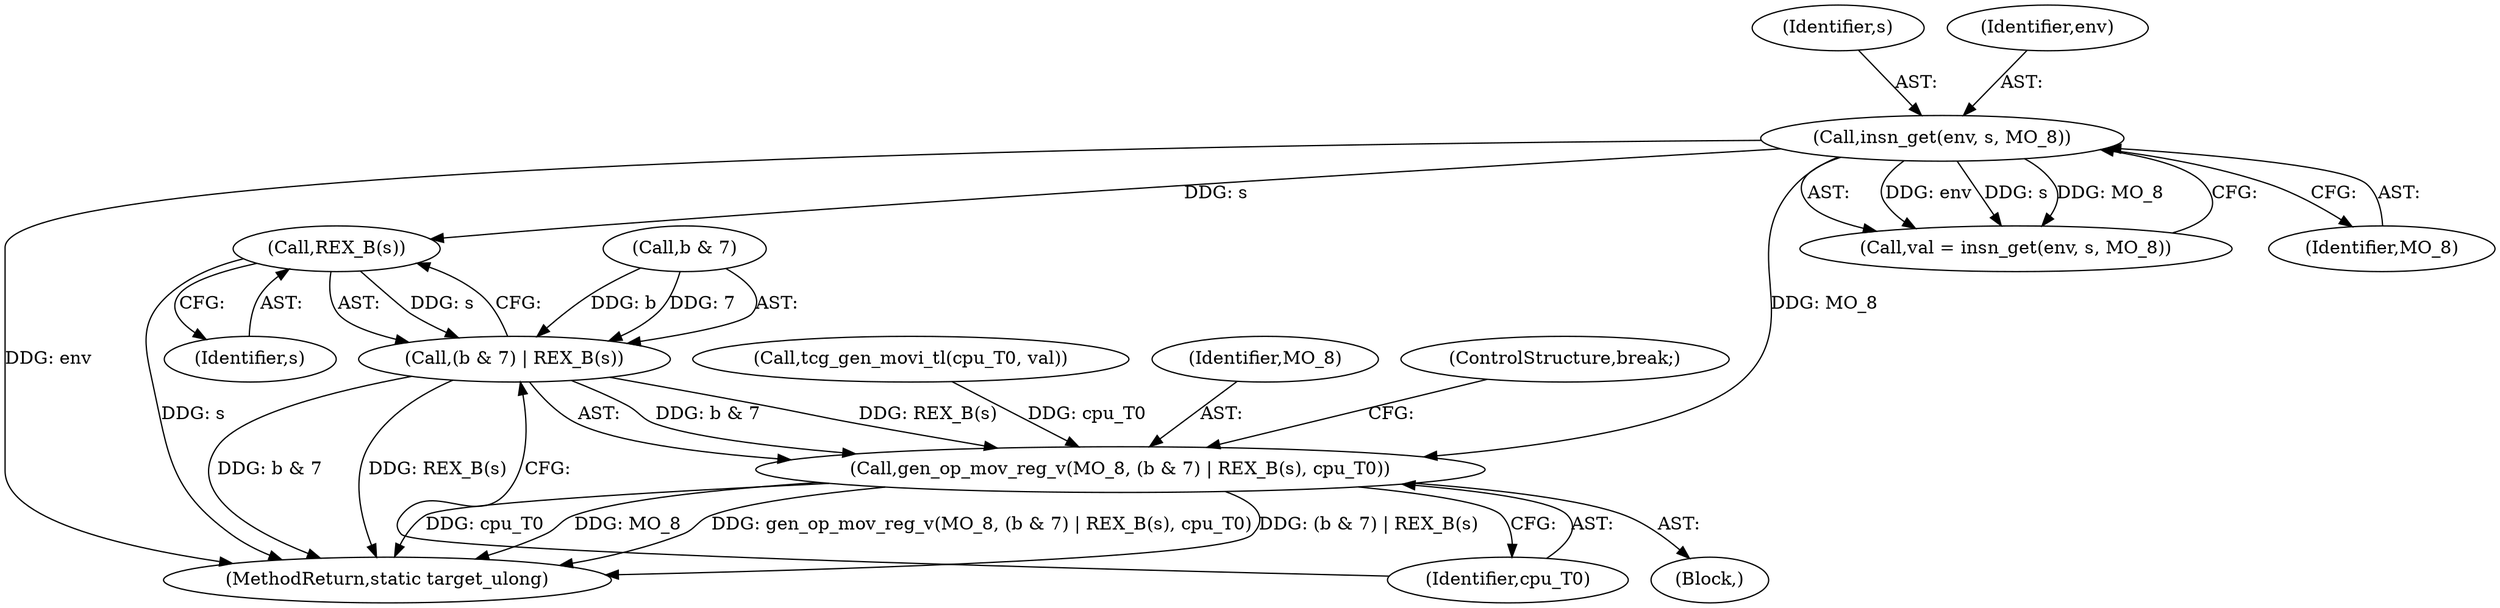 digraph "0_qemu_30663fd26c0307e414622c7a8607fbc04f92ec14@pointer" {
"1003914" [label="(Call,REX_B(s))"];
"1003901" [label="(Call,insn_get(env, s, MO_8))"];
"1003910" [label="(Call,(b & 7) | REX_B(s))"];
"1003908" [label="(Call,gen_op_mov_reg_v(MO_8, (b & 7) | REX_B(s), cpu_T0))"];
"1003905" [label="(Call,tcg_gen_movi_tl(cpu_T0, val))"];
"1011840" [label="(MethodReturn,static target_ulong)"];
"1003914" [label="(Call,REX_B(s))"];
"1003899" [label="(Call,val = insn_get(env, s, MO_8))"];
"1003916" [label="(Identifier,cpu_T0)"];
"1003909" [label="(Identifier,MO_8)"];
"1003917" [label="(ControlStructure,break;)"];
"1003908" [label="(Call,gen_op_mov_reg_v(MO_8, (b & 7) | REX_B(s), cpu_T0))"];
"1003911" [label="(Call,b & 7)"];
"1003901" [label="(Call,insn_get(env, s, MO_8))"];
"1003903" [label="(Identifier,s)"];
"1003910" [label="(Call,(b & 7) | REX_B(s))"];
"1001025" [label="(Block,)"];
"1003915" [label="(Identifier,s)"];
"1003904" [label="(Identifier,MO_8)"];
"1003902" [label="(Identifier,env)"];
"1003914" -> "1003910"  [label="AST: "];
"1003914" -> "1003915"  [label="CFG: "];
"1003915" -> "1003914"  [label="AST: "];
"1003910" -> "1003914"  [label="CFG: "];
"1003914" -> "1011840"  [label="DDG: s"];
"1003914" -> "1003910"  [label="DDG: s"];
"1003901" -> "1003914"  [label="DDG: s"];
"1003901" -> "1003899"  [label="AST: "];
"1003901" -> "1003904"  [label="CFG: "];
"1003902" -> "1003901"  [label="AST: "];
"1003903" -> "1003901"  [label="AST: "];
"1003904" -> "1003901"  [label="AST: "];
"1003899" -> "1003901"  [label="CFG: "];
"1003901" -> "1011840"  [label="DDG: env"];
"1003901" -> "1003899"  [label="DDG: env"];
"1003901" -> "1003899"  [label="DDG: s"];
"1003901" -> "1003899"  [label="DDG: MO_8"];
"1003901" -> "1003908"  [label="DDG: MO_8"];
"1003910" -> "1003908"  [label="AST: "];
"1003911" -> "1003910"  [label="AST: "];
"1003916" -> "1003910"  [label="CFG: "];
"1003910" -> "1011840"  [label="DDG: b & 7"];
"1003910" -> "1011840"  [label="DDG: REX_B(s)"];
"1003910" -> "1003908"  [label="DDG: b & 7"];
"1003910" -> "1003908"  [label="DDG: REX_B(s)"];
"1003911" -> "1003910"  [label="DDG: b"];
"1003911" -> "1003910"  [label="DDG: 7"];
"1003908" -> "1001025"  [label="AST: "];
"1003908" -> "1003916"  [label="CFG: "];
"1003909" -> "1003908"  [label="AST: "];
"1003916" -> "1003908"  [label="AST: "];
"1003917" -> "1003908"  [label="CFG: "];
"1003908" -> "1011840"  [label="DDG: cpu_T0"];
"1003908" -> "1011840"  [label="DDG: MO_8"];
"1003908" -> "1011840"  [label="DDG: gen_op_mov_reg_v(MO_8, (b & 7) | REX_B(s), cpu_T0)"];
"1003908" -> "1011840"  [label="DDG: (b & 7) | REX_B(s)"];
"1003905" -> "1003908"  [label="DDG: cpu_T0"];
}

